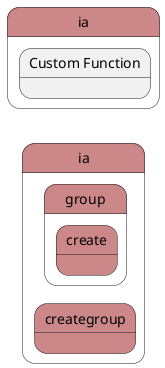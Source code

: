 @startuml
left to right direction


state "ia" as ia #cc8888 {
}


state "ia" as pstatename #cc8888 {
    state "Custom Function" as iafunction {
    }
}

        state "ia" as ia #cc8888 {
state "creategroup" as iacreategroup #cc8888 {
}
}


        state "ia" as ia #cc8888 {
state "group" as iagroup #cc8888 {
state "create" as iagroupcreate #cc8888 {
}
}
}






@enduml
